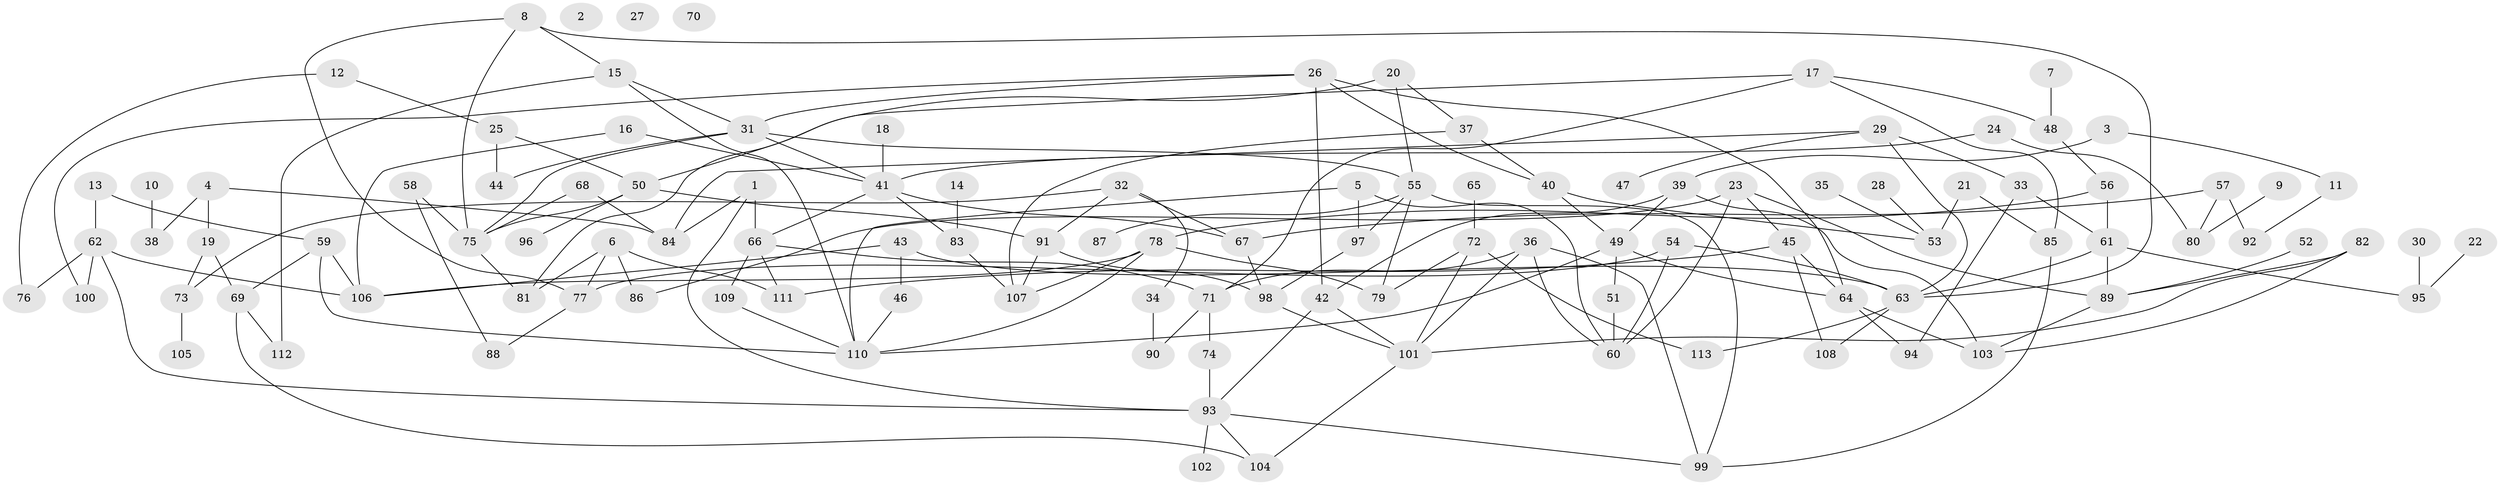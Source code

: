 // coarse degree distribution, {13: 0.015151515151515152, 7: 0.015151515151515152, 8: 0.045454545454545456, 4: 0.22727272727272727, 1: 0.10606060606060606, 6: 0.06060606060606061, 3: 0.18181818181818182, 12: 0.015151515151515152, 2: 0.24242424242424243, 14: 0.015151515151515152, 5: 0.06060606060606061, 9: 0.015151515151515152}
// Generated by graph-tools (version 1.1) at 2025/48/03/04/25 22:48:10]
// undirected, 113 vertices, 174 edges
graph export_dot {
  node [color=gray90,style=filled];
  1;
  2;
  3;
  4;
  5;
  6;
  7;
  8;
  9;
  10;
  11;
  12;
  13;
  14;
  15;
  16;
  17;
  18;
  19;
  20;
  21;
  22;
  23;
  24;
  25;
  26;
  27;
  28;
  29;
  30;
  31;
  32;
  33;
  34;
  35;
  36;
  37;
  38;
  39;
  40;
  41;
  42;
  43;
  44;
  45;
  46;
  47;
  48;
  49;
  50;
  51;
  52;
  53;
  54;
  55;
  56;
  57;
  58;
  59;
  60;
  61;
  62;
  63;
  64;
  65;
  66;
  67;
  68;
  69;
  70;
  71;
  72;
  73;
  74;
  75;
  76;
  77;
  78;
  79;
  80;
  81;
  82;
  83;
  84;
  85;
  86;
  87;
  88;
  89;
  90;
  91;
  92;
  93;
  94;
  95;
  96;
  97;
  98;
  99;
  100;
  101;
  102;
  103;
  104;
  105;
  106;
  107;
  108;
  109;
  110;
  111;
  112;
  113;
  1 -- 66;
  1 -- 84;
  1 -- 93;
  3 -- 11;
  3 -- 39;
  4 -- 19;
  4 -- 38;
  4 -- 84;
  5 -- 60;
  5 -- 97;
  5 -- 110;
  6 -- 77;
  6 -- 81;
  6 -- 86;
  6 -- 111;
  7 -- 48;
  8 -- 15;
  8 -- 63;
  8 -- 75;
  8 -- 77;
  9 -- 80;
  10 -- 38;
  11 -- 92;
  12 -- 25;
  12 -- 76;
  13 -- 59;
  13 -- 62;
  14 -- 83;
  15 -- 31;
  15 -- 110;
  15 -- 112;
  16 -- 41;
  16 -- 106;
  17 -- 48;
  17 -- 50;
  17 -- 71;
  17 -- 85;
  18 -- 41;
  19 -- 69;
  19 -- 73;
  20 -- 37;
  20 -- 55;
  20 -- 81;
  21 -- 53;
  21 -- 85;
  22 -- 95;
  23 -- 45;
  23 -- 60;
  23 -- 86;
  23 -- 89;
  24 -- 41;
  24 -- 80;
  25 -- 44;
  25 -- 50;
  26 -- 31;
  26 -- 40;
  26 -- 42;
  26 -- 64;
  26 -- 100;
  28 -- 53;
  29 -- 33;
  29 -- 47;
  29 -- 63;
  29 -- 84;
  30 -- 95;
  31 -- 41;
  31 -- 44;
  31 -- 55;
  31 -- 75;
  32 -- 34;
  32 -- 67;
  32 -- 73;
  32 -- 91;
  33 -- 61;
  33 -- 94;
  34 -- 90;
  35 -- 53;
  36 -- 60;
  36 -- 71;
  36 -- 99;
  36 -- 101;
  37 -- 40;
  37 -- 107;
  39 -- 42;
  39 -- 49;
  39 -- 103;
  40 -- 49;
  40 -- 53;
  41 -- 66;
  41 -- 67;
  41 -- 83;
  42 -- 93;
  42 -- 101;
  43 -- 46;
  43 -- 63;
  43 -- 106;
  45 -- 64;
  45 -- 108;
  45 -- 111;
  46 -- 110;
  48 -- 56;
  49 -- 51;
  49 -- 64;
  49 -- 110;
  50 -- 75;
  50 -- 91;
  50 -- 96;
  51 -- 60;
  52 -- 89;
  54 -- 60;
  54 -- 63;
  54 -- 77;
  55 -- 79;
  55 -- 87;
  55 -- 97;
  55 -- 99;
  56 -- 61;
  56 -- 78;
  57 -- 67;
  57 -- 80;
  57 -- 92;
  58 -- 75;
  58 -- 88;
  59 -- 69;
  59 -- 106;
  59 -- 110;
  61 -- 63;
  61 -- 89;
  61 -- 95;
  62 -- 76;
  62 -- 93;
  62 -- 100;
  62 -- 106;
  63 -- 108;
  63 -- 113;
  64 -- 94;
  64 -- 103;
  65 -- 72;
  66 -- 71;
  66 -- 109;
  66 -- 111;
  67 -- 98;
  68 -- 75;
  68 -- 84;
  69 -- 104;
  69 -- 112;
  71 -- 74;
  71 -- 90;
  72 -- 79;
  72 -- 101;
  72 -- 113;
  73 -- 105;
  74 -- 93;
  75 -- 81;
  77 -- 88;
  78 -- 79;
  78 -- 106;
  78 -- 107;
  78 -- 110;
  82 -- 89;
  82 -- 101;
  82 -- 103;
  83 -- 107;
  85 -- 99;
  89 -- 103;
  91 -- 98;
  91 -- 107;
  93 -- 99;
  93 -- 102;
  93 -- 104;
  97 -- 98;
  98 -- 101;
  101 -- 104;
  109 -- 110;
}
